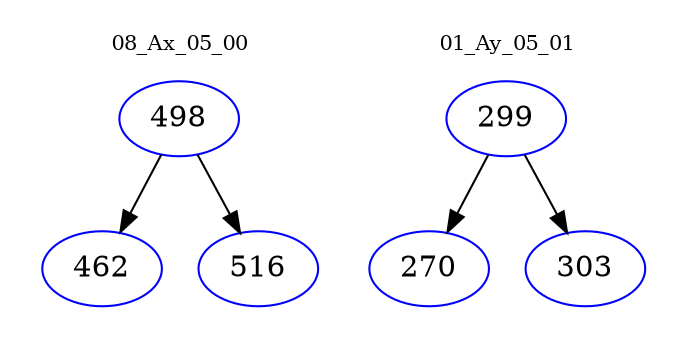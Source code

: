 digraph{
subgraph cluster_0 {
color = white
label = "08_Ax_05_00";
fontsize=10;
T0_498 [label="498", color="blue"]
T0_498 -> T0_462 [color="black"]
T0_462 [label="462", color="blue"]
T0_498 -> T0_516 [color="black"]
T0_516 [label="516", color="blue"]
}
subgraph cluster_1 {
color = white
label = "01_Ay_05_01";
fontsize=10;
T1_299 [label="299", color="blue"]
T1_299 -> T1_270 [color="black"]
T1_270 [label="270", color="blue"]
T1_299 -> T1_303 [color="black"]
T1_303 [label="303", color="blue"]
}
}
